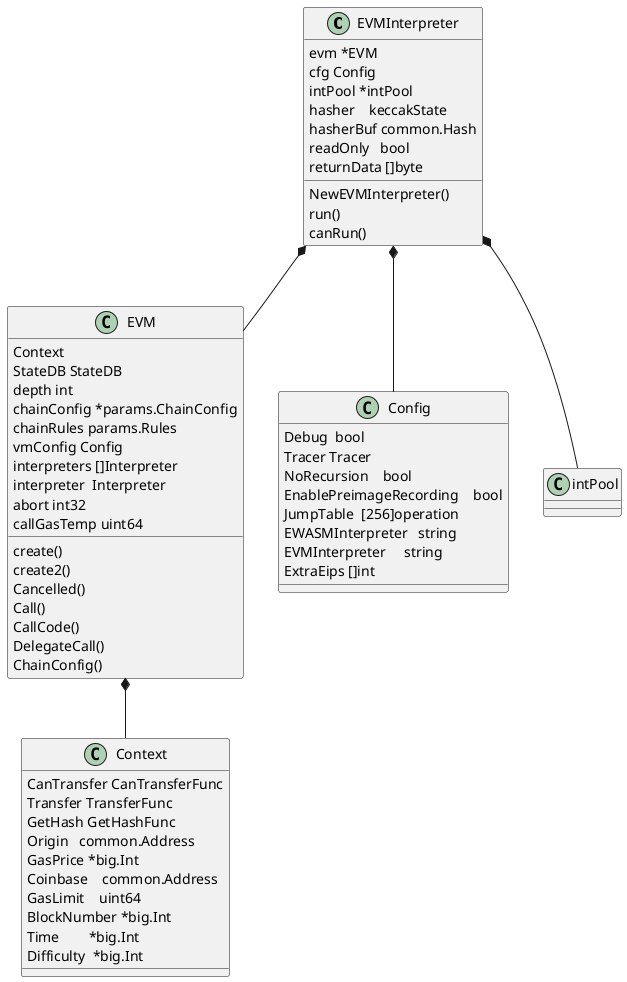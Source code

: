 @startuml

EVMInterpreter *-- EVM
EVMInterpreter *-- Config
EVMInterpreter *-- intPool
EVM *-- Context

EVMInterpreter : evm *EVM
EVMInterpreter : cfg Config
EVMInterpreter : intPool *intPool
EVMInterpreter : hasher    keccakState
EVMInterpreter : hasherBuf common.Hash
EVMInterpreter : readOnly   bool
EVMInterpreter : returnData []byte

EVMInterpreter : NewEVMInterpreter()
EVMInterpreter : run()
EVMInterpreter : canRun()

Config : Debug  bool
Config : Tracer Tracer
Config : NoRecursion    bool
Config : EnablePreimageRecording    bool
Config : JumpTable  [256]operation
Config : EWASMInterpreter   string
Config : EVMInterpreter     string
Config : ExtraEips []int

EVM : Context
EVM : StateDB StateDB
EVM : depth int
EVM : chainConfig *params.ChainConfig
EVM : chainRules params.Rules
EVM : vmConfig Config
EVM : interpreters []Interpreter
EVM : interpreter  Interpreter
EVM : abort int32
EVM : callGasTemp uint64

EVM : create()
EVM : create2()
EVM : Cancelled()
EVM : Call()
EVM : CallCode()
EVM : DelegateCall()

EVM : ChainConfig()



Context : CanTransfer CanTransferFunc
Context : Transfer TransferFunc
Context : GetHash GetHashFunc
Context : Origin   common.Address
Context : GasPrice *big.Int
Context : Coinbase    common.Address
Context : GasLimit    uint64
Context : BlockNumber *big.Int
Context : Time        *big.Int
Context : Difficulty  *big.Int

@enduml